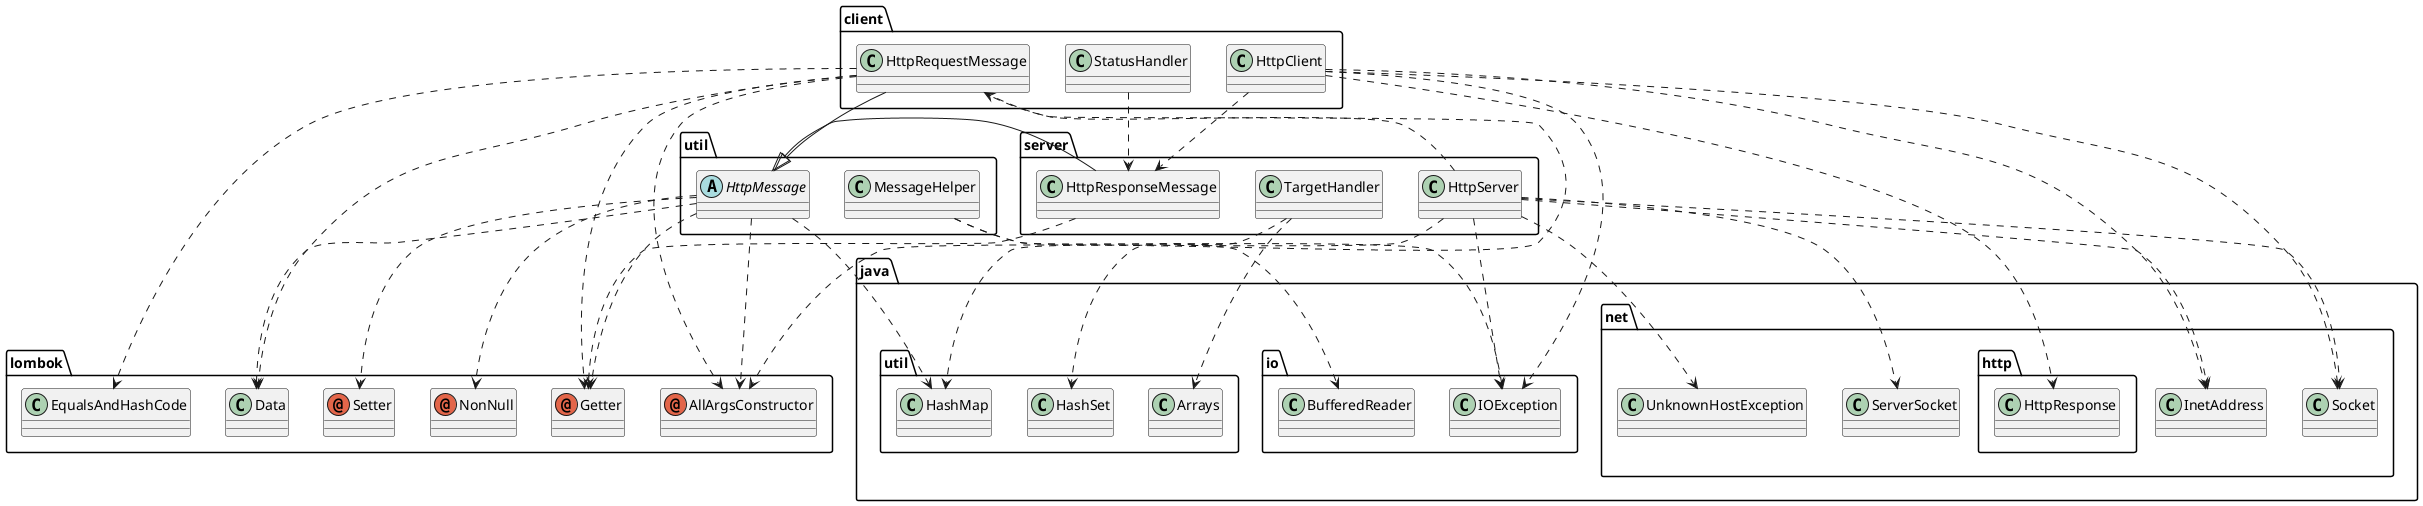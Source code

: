 @startuml
abstract class util.HttpMessage
annotation lombok.AllArgsConstructor
annotation lombok.Getter
annotation lombok.NonNull
annotation lombok.Setter
class client.HttpClient
class client.HttpRequestMessage
class client.StatusHandler
class java.io.BufferedReader
class java.io.IOException
class java.net.InetAddress
class java.net.ServerSocket
class java.net.Socket
class java.net.UnknownHostException
class java.net.http.HttpResponse
class java.util.Arrays
class java.util.HashMap
class java.util.HashSet
class lombok.Data
class lombok.EqualsAndHashCode
class server.HttpResponseMessage
class server.HttpServer
class server.TargetHandler
class util.MessageHelper
util.HttpMessage ..> lombok.AllArgsConstructor
util.HttpMessage ..> lombok.Getter
util.HttpMessage ..> lombok.NonNull
util.HttpMessage ..> lombok.Setter
util.HttpMessage ..> java.util.HashMap
util.HttpMessage ..> lombok.Data
client.HttpClient ..> java.io.IOException
client.HttpClient ..> java.net.InetAddress
client.HttpClient ..> java.net.Socket
client.HttpClient ..> java.net.http.HttpResponse
client.HttpClient ..> server.HttpResponseMessage
client.HttpRequestMessage --|> util.HttpMessage
client.HttpRequestMessage ..> lombok.AllArgsConstructor
client.HttpRequestMessage ..> lombok.Getter
client.HttpRequestMessage ..> java.util.HashMap
client.HttpRequestMessage ..> lombok.Data
client.HttpRequestMessage ..> lombok.EqualsAndHashCode
client.StatusHandler ..> server.HttpResponseMessage
server.HttpResponseMessage --|> util.HttpMessage
server.HttpResponseMessage ..> lombok.Getter
server.HttpServer ..> lombok.AllArgsConstructor
server.HttpServer ..> client.HttpRequestMessage
server.HttpServer ..> java.io.IOException
server.HttpServer ..> java.net.InetAddress
server.HttpServer ..> java.net.ServerSocket
server.HttpServer ..> java.net.Socket
server.HttpServer ..> java.net.UnknownHostException
server.TargetHandler ..> java.util.Arrays
server.TargetHandler ..> java.util.HashSet
util.MessageHelper ..> java.io.BufferedReader
util.MessageHelper ..> java.io.IOException
@enduml